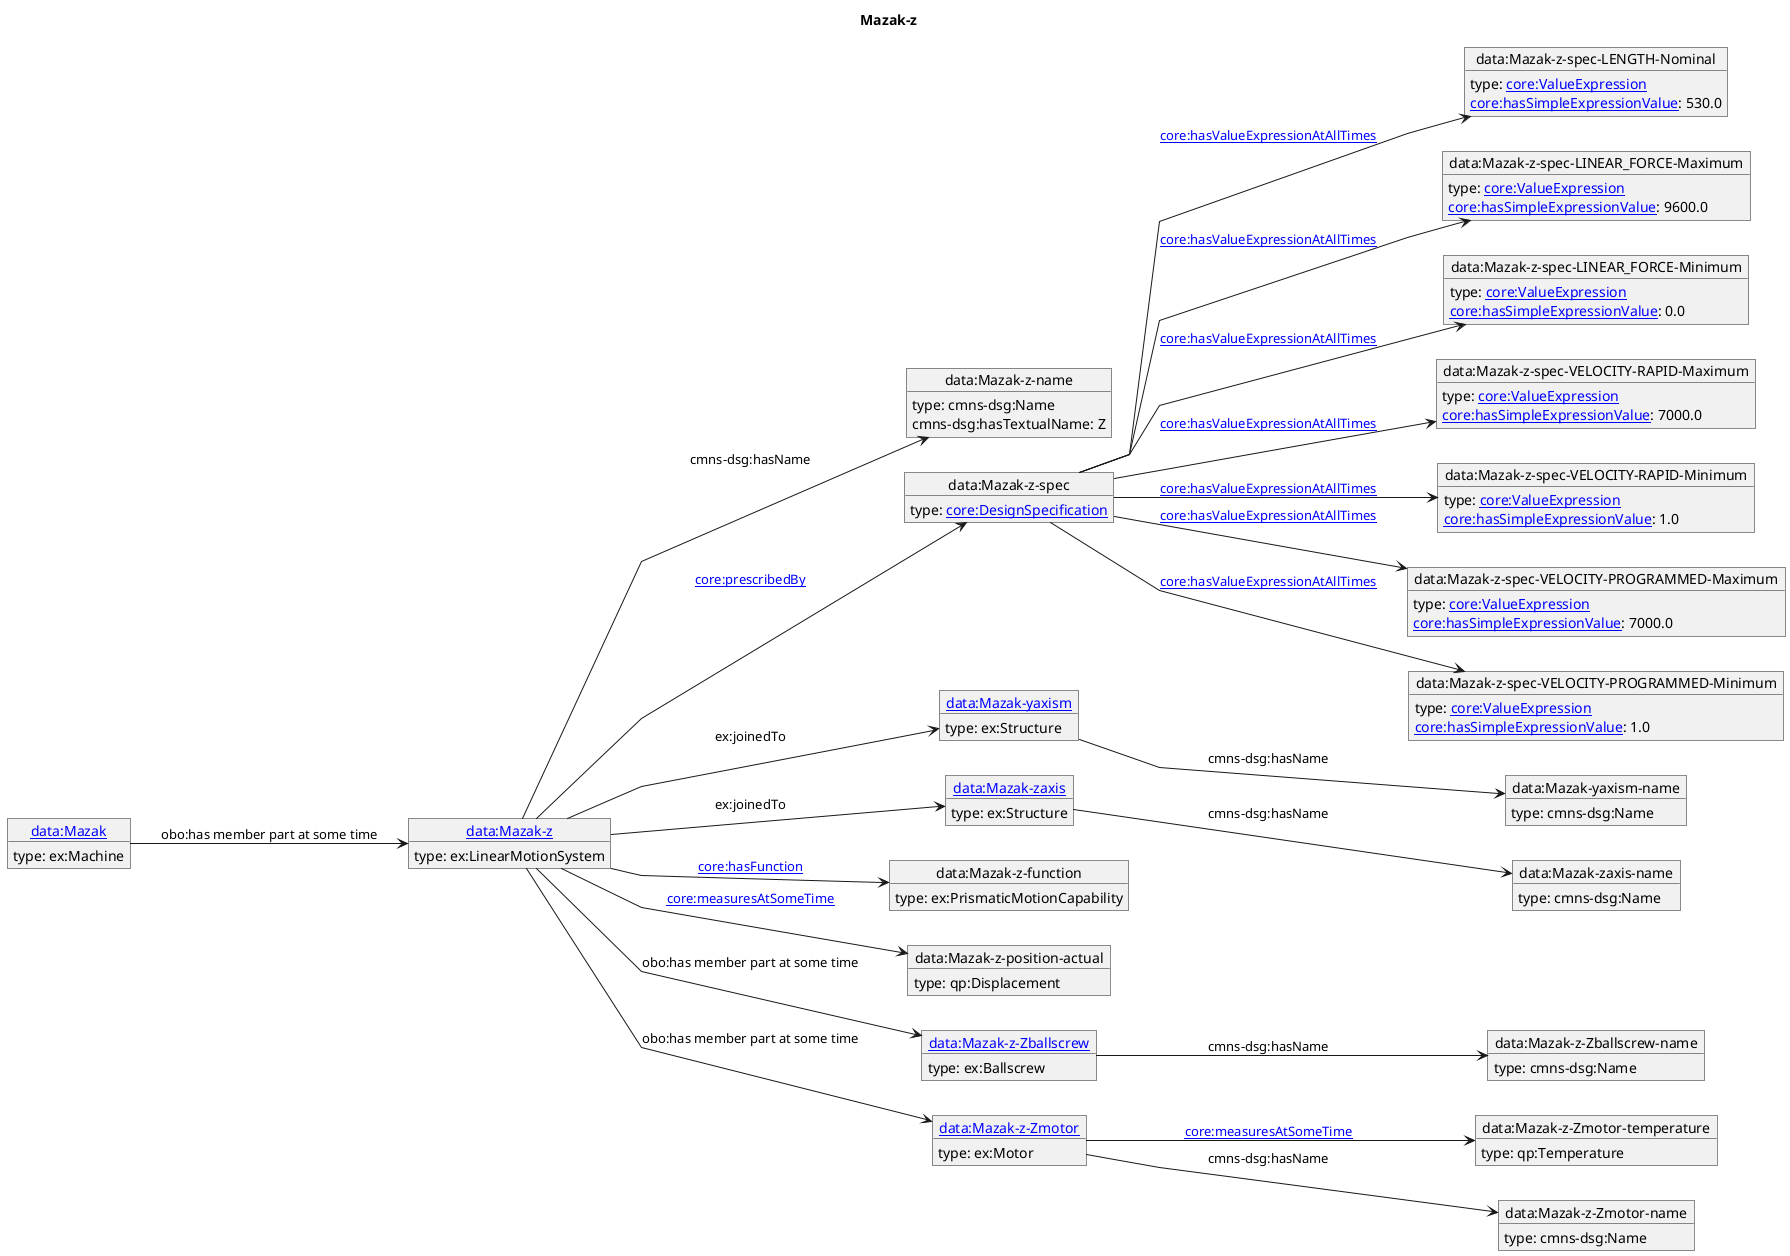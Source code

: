 @startuml
skinparam linetype polyline
left to right direction
title Mazak-z
object "[[./Mazak-z.html data:Mazak-z]]" as o1 {
 type: ex:LinearMotionSystem 
}
object "data:Mazak-z-name" as o2 {
 type: cmns-dsg:Name 
}
object "data:Mazak-z-spec" as o3 {
 type: [[https://spec.industrialontologies.org/ontology/core/Core/DesignSpecification core:DesignSpecification]] 
}
object "data:Mazak-z-spec-LENGTH-Nominal" as o4 {
 type: [[https://spec.industrialontologies.org/ontology/core/Core/ValueExpression core:ValueExpression]] 
}
object "data:Mazak-z-spec-LINEAR_FORCE-Maximum" as o5 {
 type: [[https://spec.industrialontologies.org/ontology/core/Core/ValueExpression core:ValueExpression]] 
}
object "data:Mazak-z-spec-LINEAR_FORCE-Minimum" as o6 {
 type: [[https://spec.industrialontologies.org/ontology/core/Core/ValueExpression core:ValueExpression]] 
}
object "data:Mazak-z-spec-VELOCITY-RAPID-Maximum" as o7 {
 type: [[https://spec.industrialontologies.org/ontology/core/Core/ValueExpression core:ValueExpression]] 
}
object "data:Mazak-z-spec-VELOCITY-RAPID-Minimum" as o8 {
 type: [[https://spec.industrialontologies.org/ontology/core/Core/ValueExpression core:ValueExpression]] 
}
object "data:Mazak-z-spec-VELOCITY-PROGRAMMED-Maximum" as o9 {
 type: [[https://spec.industrialontologies.org/ontology/core/Core/ValueExpression core:ValueExpression]] 
}
object "data:Mazak-z-spec-VELOCITY-PROGRAMMED-Minimum" as o10 {
 type: [[https://spec.industrialontologies.org/ontology/core/Core/ValueExpression core:ValueExpression]] 
}
object "[[./Mazak-yaxism.html data:Mazak-yaxism]]" as o11 {
 type: ex:Structure 
}
object "data:Mazak-yaxism-name" as o12 {
 type: cmns-dsg:Name 
}
object "[[./Mazak-zaxis.html data:Mazak-zaxis]]" as o13 {
 type: ex:Structure 
}
object "data:Mazak-zaxis-name" as o14 {
 type: cmns-dsg:Name 
}
object "data:Mazak-z-function" as o15 {
 type: ex:PrismaticMotionCapability 
}
object "data:Mazak-z-position-actual" as o16 {
 type: qp:Displacement 
}
object "[[./Mazak-z-Zballscrew.html data:Mazak-z-Zballscrew]]" as o17 {
 type: ex:Ballscrew 
}
object "data:Mazak-z-Zballscrew-name" as o18 {
 type: cmns-dsg:Name 
}
object "[[./Mazak-z-Zmotor.html data:Mazak-z-Zmotor]]" as o19 {
 type: ex:Motor 
}
object "data:Mazak-z-Zmotor-temperature" as o20 {
 type: qp:Temperature 
}
object "data:Mazak-z-Zmotor-name" as o21 {
 type: cmns-dsg:Name 
}
object "[[./Mazak.html data:Mazak]]" as o22 {
 type: ex:Machine 
}
o1 --> o2 : cmns-dsg:hasName
o2 : cmns-dsg:hasTextualName: Z
o1 --> o3 : [[https://spec.industrialontologies.org/ontology/core/Core/prescribedBy core:prescribedBy]]
o3 --> o4 : [[https://spec.industrialontologies.org/ontology/core/Core/hasValueExpressionAtAllTimes core:hasValueExpressionAtAllTimes]]
o4 : [[https://spec.industrialontologies.org/ontology/core/Core/hasSimpleExpressionValue core:hasSimpleExpressionValue]]: 530.0
o3 --> o5 : [[https://spec.industrialontologies.org/ontology/core/Core/hasValueExpressionAtAllTimes core:hasValueExpressionAtAllTimes]]
o5 : [[https://spec.industrialontologies.org/ontology/core/Core/hasSimpleExpressionValue core:hasSimpleExpressionValue]]: 9600.0
o3 --> o6 : [[https://spec.industrialontologies.org/ontology/core/Core/hasValueExpressionAtAllTimes core:hasValueExpressionAtAllTimes]]
o6 : [[https://spec.industrialontologies.org/ontology/core/Core/hasSimpleExpressionValue core:hasSimpleExpressionValue]]: 0.0
o3 --> o7 : [[https://spec.industrialontologies.org/ontology/core/Core/hasValueExpressionAtAllTimes core:hasValueExpressionAtAllTimes]]
o7 : [[https://spec.industrialontologies.org/ontology/core/Core/hasSimpleExpressionValue core:hasSimpleExpressionValue]]: 7000.0
o3 --> o8 : [[https://spec.industrialontologies.org/ontology/core/Core/hasValueExpressionAtAllTimes core:hasValueExpressionAtAllTimes]]
o8 : [[https://spec.industrialontologies.org/ontology/core/Core/hasSimpleExpressionValue core:hasSimpleExpressionValue]]: 1.0
o3 --> o9 : [[https://spec.industrialontologies.org/ontology/core/Core/hasValueExpressionAtAllTimes core:hasValueExpressionAtAllTimes]]
o9 : [[https://spec.industrialontologies.org/ontology/core/Core/hasSimpleExpressionValue core:hasSimpleExpressionValue]]: 7000.0
o3 --> o10 : [[https://spec.industrialontologies.org/ontology/core/Core/hasValueExpressionAtAllTimes core:hasValueExpressionAtAllTimes]]
o10 : [[https://spec.industrialontologies.org/ontology/core/Core/hasSimpleExpressionValue core:hasSimpleExpressionValue]]: 1.0
o1 --> o11 : ex:joinedTo
o11 --> o12 : cmns-dsg:hasName
o1 --> o13 : ex:joinedTo
o13 --> o14 : cmns-dsg:hasName
o1 --> o15 : [[https://spec.industrialontologies.org/ontology/core/Core/hasFunction core:hasFunction]]
o1 --> o16 : [[https://spec.industrialontologies.org/ontology/core/Core/measuresAtSomeTime core:measuresAtSomeTime]]
o1 --> o17 : obo:has member part at some time
o17 --> o18 : cmns-dsg:hasName
o1 --> o19 : obo:has member part at some time
o19 --> o20 : [[https://spec.industrialontologies.org/ontology/core/Core/measuresAtSomeTime core:measuresAtSomeTime]]
o19 --> o21 : cmns-dsg:hasName
o22 --> o1 : obo:has member part at some time
@enduml

